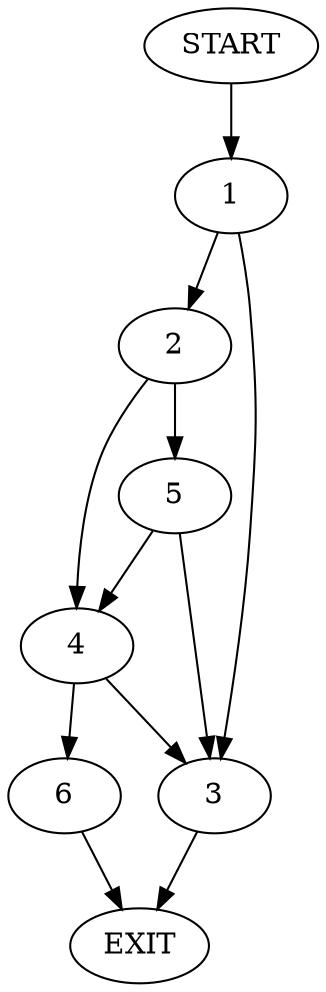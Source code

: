 digraph {
0 [label="START"]
7 [label="EXIT"]
0 -> 1
1 -> 2
1 -> 3
3 -> 7
2 -> 4
2 -> 5
4 -> 6
4 -> 3
5 -> 4
5 -> 3
6 -> 7
}
